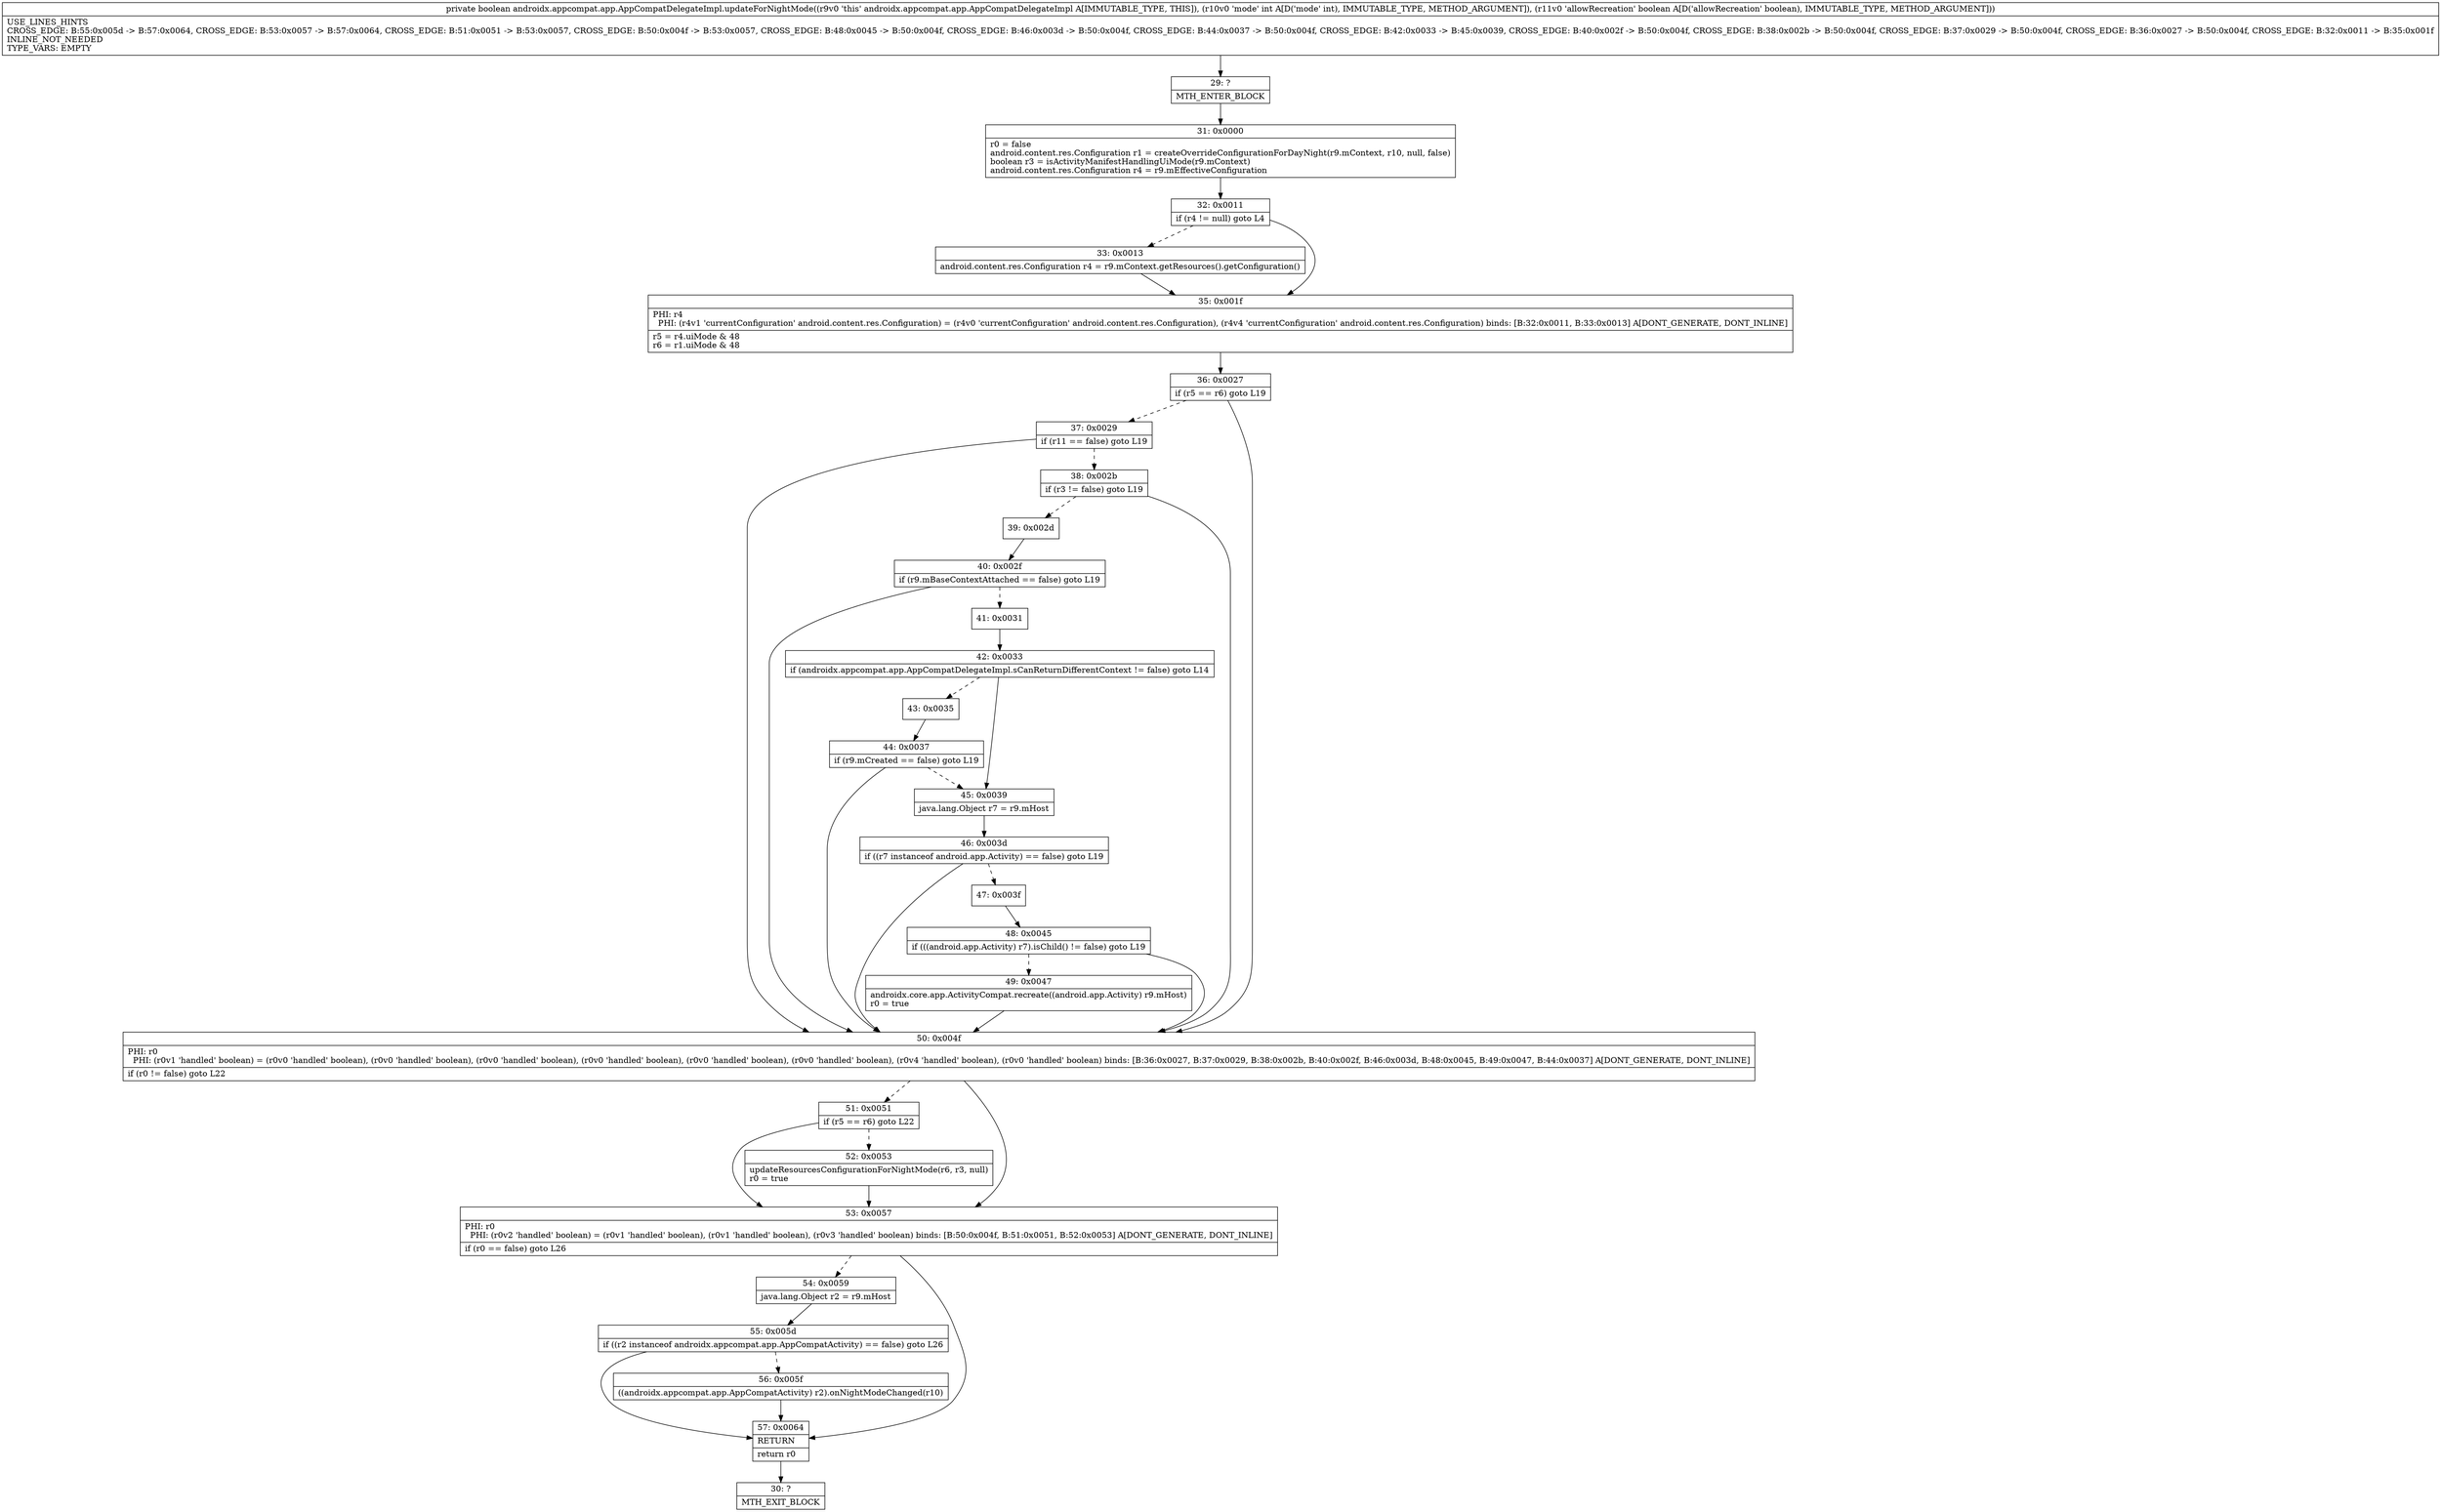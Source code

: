 digraph "CFG forandroidx.appcompat.app.AppCompatDelegateImpl.updateForNightMode(IZ)Z" {
Node_29 [shape=record,label="{29\:\ ?|MTH_ENTER_BLOCK\l}"];
Node_31 [shape=record,label="{31\:\ 0x0000|r0 = false\landroid.content.res.Configuration r1 = createOverrideConfigurationForDayNight(r9.mContext, r10, null, false)\lboolean r3 = isActivityManifestHandlingUiMode(r9.mContext)\landroid.content.res.Configuration r4 = r9.mEffectiveConfiguration\l}"];
Node_32 [shape=record,label="{32\:\ 0x0011|if (r4 != null) goto L4\l}"];
Node_33 [shape=record,label="{33\:\ 0x0013|android.content.res.Configuration r4 = r9.mContext.getResources().getConfiguration()\l}"];
Node_35 [shape=record,label="{35\:\ 0x001f|PHI: r4 \l  PHI: (r4v1 'currentConfiguration' android.content.res.Configuration) = (r4v0 'currentConfiguration' android.content.res.Configuration), (r4v4 'currentConfiguration' android.content.res.Configuration) binds: [B:32:0x0011, B:33:0x0013] A[DONT_GENERATE, DONT_INLINE]\l|r5 = r4.uiMode & 48\lr6 = r1.uiMode & 48\l}"];
Node_36 [shape=record,label="{36\:\ 0x0027|if (r5 == r6) goto L19\l}"];
Node_37 [shape=record,label="{37\:\ 0x0029|if (r11 == false) goto L19\l}"];
Node_38 [shape=record,label="{38\:\ 0x002b|if (r3 != false) goto L19\l}"];
Node_39 [shape=record,label="{39\:\ 0x002d}"];
Node_40 [shape=record,label="{40\:\ 0x002f|if (r9.mBaseContextAttached == false) goto L19\l}"];
Node_41 [shape=record,label="{41\:\ 0x0031}"];
Node_42 [shape=record,label="{42\:\ 0x0033|if (androidx.appcompat.app.AppCompatDelegateImpl.sCanReturnDifferentContext != false) goto L14\l}"];
Node_43 [shape=record,label="{43\:\ 0x0035}"];
Node_44 [shape=record,label="{44\:\ 0x0037|if (r9.mCreated == false) goto L19\l}"];
Node_45 [shape=record,label="{45\:\ 0x0039|java.lang.Object r7 = r9.mHost\l}"];
Node_46 [shape=record,label="{46\:\ 0x003d|if ((r7 instanceof android.app.Activity) == false) goto L19\l}"];
Node_47 [shape=record,label="{47\:\ 0x003f}"];
Node_48 [shape=record,label="{48\:\ 0x0045|if (((android.app.Activity) r7).isChild() != false) goto L19\l}"];
Node_49 [shape=record,label="{49\:\ 0x0047|androidx.core.app.ActivityCompat.recreate((android.app.Activity) r9.mHost)\lr0 = true\l}"];
Node_50 [shape=record,label="{50\:\ 0x004f|PHI: r0 \l  PHI: (r0v1 'handled' boolean) = (r0v0 'handled' boolean), (r0v0 'handled' boolean), (r0v0 'handled' boolean), (r0v0 'handled' boolean), (r0v0 'handled' boolean), (r0v0 'handled' boolean), (r0v4 'handled' boolean), (r0v0 'handled' boolean) binds: [B:36:0x0027, B:37:0x0029, B:38:0x002b, B:40:0x002f, B:46:0x003d, B:48:0x0045, B:49:0x0047, B:44:0x0037] A[DONT_GENERATE, DONT_INLINE]\l|if (r0 != false) goto L22\l}"];
Node_51 [shape=record,label="{51\:\ 0x0051|if (r5 == r6) goto L22\l}"];
Node_52 [shape=record,label="{52\:\ 0x0053|updateResourcesConfigurationForNightMode(r6, r3, null)\lr0 = true\l}"];
Node_53 [shape=record,label="{53\:\ 0x0057|PHI: r0 \l  PHI: (r0v2 'handled' boolean) = (r0v1 'handled' boolean), (r0v1 'handled' boolean), (r0v3 'handled' boolean) binds: [B:50:0x004f, B:51:0x0051, B:52:0x0053] A[DONT_GENERATE, DONT_INLINE]\l|if (r0 == false) goto L26\l}"];
Node_54 [shape=record,label="{54\:\ 0x0059|java.lang.Object r2 = r9.mHost\l}"];
Node_55 [shape=record,label="{55\:\ 0x005d|if ((r2 instanceof androidx.appcompat.app.AppCompatActivity) == false) goto L26\l}"];
Node_56 [shape=record,label="{56\:\ 0x005f|((androidx.appcompat.app.AppCompatActivity) r2).onNightModeChanged(r10)\l}"];
Node_57 [shape=record,label="{57\:\ 0x0064|RETURN\l|return r0\l}"];
Node_30 [shape=record,label="{30\:\ ?|MTH_EXIT_BLOCK\l}"];
MethodNode[shape=record,label="{private boolean androidx.appcompat.app.AppCompatDelegateImpl.updateForNightMode((r9v0 'this' androidx.appcompat.app.AppCompatDelegateImpl A[IMMUTABLE_TYPE, THIS]), (r10v0 'mode' int A[D('mode' int), IMMUTABLE_TYPE, METHOD_ARGUMENT]), (r11v0 'allowRecreation' boolean A[D('allowRecreation' boolean), IMMUTABLE_TYPE, METHOD_ARGUMENT]))  | USE_LINES_HINTS\lCROSS_EDGE: B:55:0x005d \-\> B:57:0x0064, CROSS_EDGE: B:53:0x0057 \-\> B:57:0x0064, CROSS_EDGE: B:51:0x0051 \-\> B:53:0x0057, CROSS_EDGE: B:50:0x004f \-\> B:53:0x0057, CROSS_EDGE: B:48:0x0045 \-\> B:50:0x004f, CROSS_EDGE: B:46:0x003d \-\> B:50:0x004f, CROSS_EDGE: B:44:0x0037 \-\> B:50:0x004f, CROSS_EDGE: B:42:0x0033 \-\> B:45:0x0039, CROSS_EDGE: B:40:0x002f \-\> B:50:0x004f, CROSS_EDGE: B:38:0x002b \-\> B:50:0x004f, CROSS_EDGE: B:37:0x0029 \-\> B:50:0x004f, CROSS_EDGE: B:36:0x0027 \-\> B:50:0x004f, CROSS_EDGE: B:32:0x0011 \-\> B:35:0x001f\lINLINE_NOT_NEEDED\lTYPE_VARS: EMPTY\l}"];
MethodNode -> Node_29;Node_29 -> Node_31;
Node_31 -> Node_32;
Node_32 -> Node_33[style=dashed];
Node_32 -> Node_35;
Node_33 -> Node_35;
Node_35 -> Node_36;
Node_36 -> Node_37[style=dashed];
Node_36 -> Node_50;
Node_37 -> Node_38[style=dashed];
Node_37 -> Node_50;
Node_38 -> Node_39[style=dashed];
Node_38 -> Node_50;
Node_39 -> Node_40;
Node_40 -> Node_41[style=dashed];
Node_40 -> Node_50;
Node_41 -> Node_42;
Node_42 -> Node_43[style=dashed];
Node_42 -> Node_45;
Node_43 -> Node_44;
Node_44 -> Node_45[style=dashed];
Node_44 -> Node_50;
Node_45 -> Node_46;
Node_46 -> Node_47[style=dashed];
Node_46 -> Node_50;
Node_47 -> Node_48;
Node_48 -> Node_49[style=dashed];
Node_48 -> Node_50;
Node_49 -> Node_50;
Node_50 -> Node_51[style=dashed];
Node_50 -> Node_53;
Node_51 -> Node_52[style=dashed];
Node_51 -> Node_53;
Node_52 -> Node_53;
Node_53 -> Node_54[style=dashed];
Node_53 -> Node_57;
Node_54 -> Node_55;
Node_55 -> Node_56[style=dashed];
Node_55 -> Node_57;
Node_56 -> Node_57;
Node_57 -> Node_30;
}

